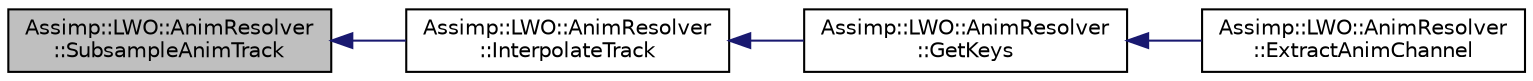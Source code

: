 digraph "Assimp::LWO::AnimResolver::SubsampleAnimTrack"
{
  edge [fontname="Helvetica",fontsize="10",labelfontname="Helvetica",labelfontsize="10"];
  node [fontname="Helvetica",fontsize="10",shape=record];
  rankdir="LR";
  Node1 [label="Assimp::LWO::AnimResolver\l::SubsampleAnimTrack",height=0.2,width=0.4,color="black", fillcolor="grey75", style="filled", fontcolor="black"];
  Node1 -> Node2 [dir="back",color="midnightblue",fontsize="10",style="solid"];
  Node2 [label="Assimp::LWO::AnimResolver\l::InterpolateTrack",height=0.2,width=0.4,color="black", fillcolor="white", style="filled",URL="$class_assimp_1_1_l_w_o_1_1_anim_resolver.html#a833d3f6bed953d02dbd7b98537521c1b",tooltip="Interpolate 2 tracks if one is given. "];
  Node2 -> Node3 [dir="back",color="midnightblue",fontsize="10",style="solid"];
  Node3 [label="Assimp::LWO::AnimResolver\l::GetKeys",height=0.2,width=0.4,color="black", fillcolor="white", style="filled",URL="$class_assimp_1_1_l_w_o_1_1_anim_resolver.html#a76d2885a28167f149d5fc10742e60f05",tooltip="Build linearly subsampled keys from 3 single envelopes. "];
  Node3 -> Node4 [dir="back",color="midnightblue",fontsize="10",style="solid"];
  Node4 [label="Assimp::LWO::AnimResolver\l::ExtractAnimChannel",height=0.2,width=0.4,color="black", fillcolor="white", style="filled",URL="$class_assimp_1_1_l_w_o_1_1_anim_resolver.html#a12c37cb4c519b65845333158ba72597f",tooltip="Extract a node animation channel. "];
}
